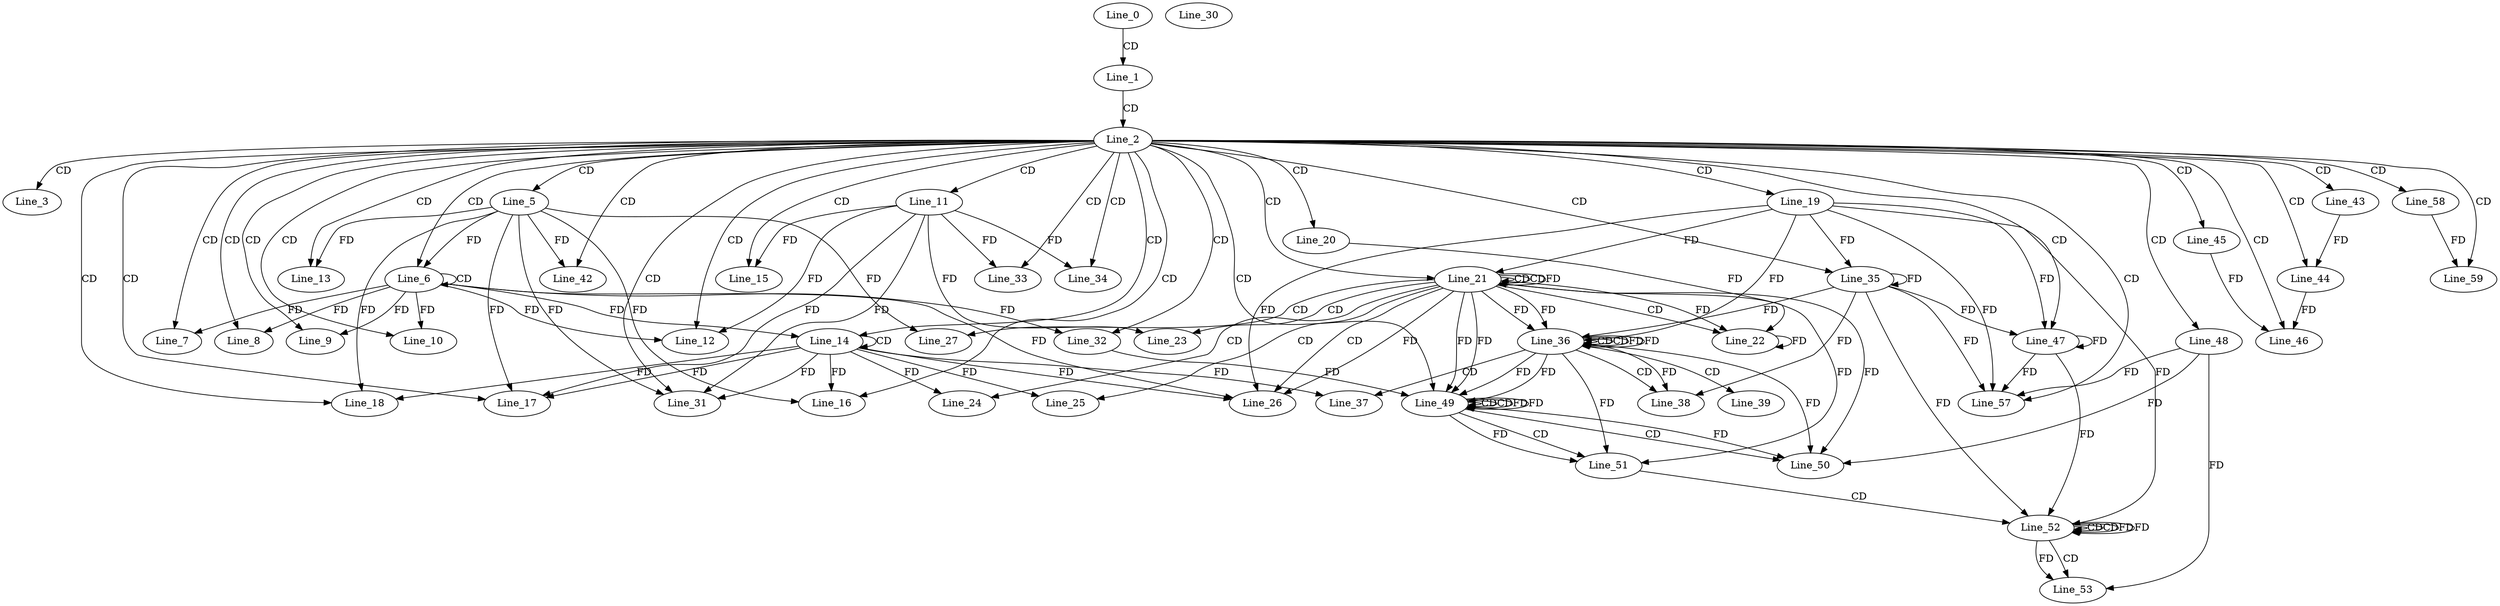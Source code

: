 digraph G {
  Line_0;
  Line_1;
  Line_2;
  Line_3;
  Line_5;
  Line_6;
  Line_6;
  Line_7;
  Line_8;
  Line_9;
  Line_10;
  Line_11;
  Line_12;
  Line_13;
  Line_14;
  Line_14;
  Line_15;
  Line_16;
  Line_17;
  Line_18;
  Line_19;
  Line_20;
  Line_21;
  Line_21;
  Line_21;
  Line_21;
  Line_22;
  Line_22;
  Line_23;
  Line_24;
  Line_25;
  Line_26;
  Line_26;
  Line_27;
  Line_30;
  Line_31;
  Line_32;
  Line_32;
  Line_33;
  Line_34;
  Line_35;
  Line_36;
  Line_36;
  Line_36;
  Line_36;
  Line_37;
  Line_38;
  Line_38;
  Line_39;
  Line_42;
  Line_43;
  Line_44;
  Line_44;
  Line_45;
  Line_46;
  Line_47;
  Line_48;
  Line_49;
  Line_49;
  Line_49;
  Line_50;
  Line_51;
  Line_52;
  Line_52;
  Line_52;
  Line_52;
  Line_53;
  Line_57;
  Line_58;
  Line_59;
  Line_0 -> Line_1 [ label="CD" ];
  Line_1 -> Line_2 [ label="CD" ];
  Line_2 -> Line_3 [ label="CD" ];
  Line_2 -> Line_5 [ label="CD" ];
  Line_2 -> Line_6 [ label="CD" ];
  Line_6 -> Line_6 [ label="CD" ];
  Line_5 -> Line_6 [ label="FD" ];
  Line_2 -> Line_7 [ label="CD" ];
  Line_6 -> Line_7 [ label="FD" ];
  Line_2 -> Line_8 [ label="CD" ];
  Line_6 -> Line_8 [ label="FD" ];
  Line_2 -> Line_9 [ label="CD" ];
  Line_6 -> Line_9 [ label="FD" ];
  Line_2 -> Line_10 [ label="CD" ];
  Line_6 -> Line_10 [ label="FD" ];
  Line_2 -> Line_11 [ label="CD" ];
  Line_2 -> Line_12 [ label="CD" ];
  Line_6 -> Line_12 [ label="FD" ];
  Line_11 -> Line_12 [ label="FD" ];
  Line_2 -> Line_13 [ label="CD" ];
  Line_5 -> Line_13 [ label="FD" ];
  Line_2 -> Line_14 [ label="CD" ];
  Line_14 -> Line_14 [ label="CD" ];
  Line_6 -> Line_14 [ label="FD" ];
  Line_2 -> Line_15 [ label="CD" ];
  Line_11 -> Line_15 [ label="FD" ];
  Line_2 -> Line_16 [ label="CD" ];
  Line_5 -> Line_16 [ label="FD" ];
  Line_14 -> Line_16 [ label="FD" ];
  Line_2 -> Line_17 [ label="CD" ];
  Line_5 -> Line_17 [ label="FD" ];
  Line_14 -> Line_17 [ label="FD" ];
  Line_11 -> Line_17 [ label="FD" ];
  Line_2 -> Line_18 [ label="CD" ];
  Line_5 -> Line_18 [ label="FD" ];
  Line_14 -> Line_18 [ label="FD" ];
  Line_2 -> Line_19 [ label="CD" ];
  Line_2 -> Line_20 [ label="CD" ];
  Line_2 -> Line_21 [ label="CD" ];
  Line_21 -> Line_21 [ label="CD" ];
  Line_21 -> Line_21 [ label="CD" ];
  Line_19 -> Line_21 [ label="FD" ];
  Line_21 -> Line_21 [ label="FD" ];
  Line_21 -> Line_22 [ label="CD" ];
  Line_22 -> Line_22 [ label="FD" ];
  Line_20 -> Line_22 [ label="FD" ];
  Line_21 -> Line_22 [ label="FD" ];
  Line_21 -> Line_23 [ label="CD" ];
  Line_11 -> Line_23 [ label="FD" ];
  Line_21 -> Line_24 [ label="CD" ];
  Line_14 -> Line_24 [ label="FD" ];
  Line_21 -> Line_25 [ label="CD" ];
  Line_14 -> Line_25 [ label="FD" ];
  Line_21 -> Line_26 [ label="CD" ];
  Line_14 -> Line_26 [ label="FD" ];
  Line_6 -> Line_26 [ label="FD" ];
  Line_19 -> Line_26 [ label="FD" ];
  Line_21 -> Line_26 [ label="FD" ];
  Line_21 -> Line_27 [ label="CD" ];
  Line_5 -> Line_27 [ label="FD" ];
  Line_2 -> Line_31 [ label="CD" ];
  Line_5 -> Line_31 [ label="FD" ];
  Line_14 -> Line_31 [ label="FD" ];
  Line_11 -> Line_31 [ label="FD" ];
  Line_2 -> Line_32 [ label="CD" ];
  Line_6 -> Line_32 [ label="FD" ];
  Line_2 -> Line_33 [ label="CD" ];
  Line_11 -> Line_33 [ label="FD" ];
  Line_2 -> Line_34 [ label="CD" ];
  Line_11 -> Line_34 [ label="FD" ];
  Line_2 -> Line_35 [ label="CD" ];
  Line_19 -> Line_35 [ label="FD" ];
  Line_35 -> Line_35 [ label="FD" ];
  Line_36 -> Line_36 [ label="CD" ];
  Line_21 -> Line_36 [ label="FD" ];
  Line_19 -> Line_36 [ label="FD" ];
  Line_35 -> Line_36 [ label="FD" ];
  Line_36 -> Line_36 [ label="CD" ];
  Line_36 -> Line_36 [ label="FD" ];
  Line_21 -> Line_36 [ label="FD" ];
  Line_36 -> Line_37 [ label="CD" ];
  Line_14 -> Line_37 [ label="FD" ];
  Line_36 -> Line_38 [ label="CD" ];
  Line_35 -> Line_38 [ label="FD" ];
  Line_36 -> Line_38 [ label="FD" ];
  Line_36 -> Line_39 [ label="CD" ];
  Line_2 -> Line_42 [ label="CD" ];
  Line_5 -> Line_42 [ label="FD" ];
  Line_2 -> Line_43 [ label="CD" ];
  Line_2 -> Line_44 [ label="CD" ];
  Line_43 -> Line_44 [ label="FD" ];
  Line_2 -> Line_45 [ label="CD" ];
  Line_2 -> Line_46 [ label="CD" ];
  Line_45 -> Line_46 [ label="FD" ];
  Line_44 -> Line_46 [ label="FD" ];
  Line_2 -> Line_47 [ label="CD" ];
  Line_19 -> Line_47 [ label="FD" ];
  Line_35 -> Line_47 [ label="FD" ];
  Line_47 -> Line_47 [ label="FD" ];
  Line_2 -> Line_48 [ label="CD" ];
  Line_2 -> Line_49 [ label="CD" ];
  Line_49 -> Line_49 [ label="CD" ];
  Line_36 -> Line_49 [ label="FD" ];
  Line_21 -> Line_49 [ label="FD" ];
  Line_32 -> Line_49 [ label="FD" ];
  Line_49 -> Line_49 [ label="CD" ];
  Line_49 -> Line_49 [ label="FD" ];
  Line_36 -> Line_49 [ label="FD" ];
  Line_21 -> Line_49 [ label="FD" ];
  Line_49 -> Line_50 [ label="CD" ];
  Line_48 -> Line_50 [ label="FD" ];
  Line_49 -> Line_50 [ label="FD" ];
  Line_36 -> Line_50 [ label="FD" ];
  Line_21 -> Line_50 [ label="FD" ];
  Line_49 -> Line_51 [ label="CD" ];
  Line_49 -> Line_51 [ label="FD" ];
  Line_36 -> Line_51 [ label="FD" ];
  Line_21 -> Line_51 [ label="FD" ];
  Line_51 -> Line_52 [ label="CD" ];
  Line_52 -> Line_52 [ label="CD" ];
  Line_52 -> Line_52 [ label="CD" ];
  Line_19 -> Line_52 [ label="FD" ];
  Line_35 -> Line_52 [ label="FD" ];
  Line_47 -> Line_52 [ label="FD" ];
  Line_52 -> Line_52 [ label="FD" ];
  Line_52 -> Line_53 [ label="CD" ];
  Line_48 -> Line_53 [ label="FD" ];
  Line_52 -> Line_53 [ label="FD" ];
  Line_2 -> Line_57 [ label="CD" ];
  Line_19 -> Line_57 [ label="FD" ];
  Line_35 -> Line_57 [ label="FD" ];
  Line_47 -> Line_57 [ label="FD" ];
  Line_48 -> Line_57 [ label="FD" ];
  Line_2 -> Line_58 [ label="CD" ];
  Line_2 -> Line_59 [ label="CD" ];
  Line_58 -> Line_59 [ label="FD" ];
  Line_36 -> Line_36 [ label="FD" ];
  Line_49 -> Line_49 [ label="FD" ];
  Line_52 -> Line_52 [ label="FD" ];
}
